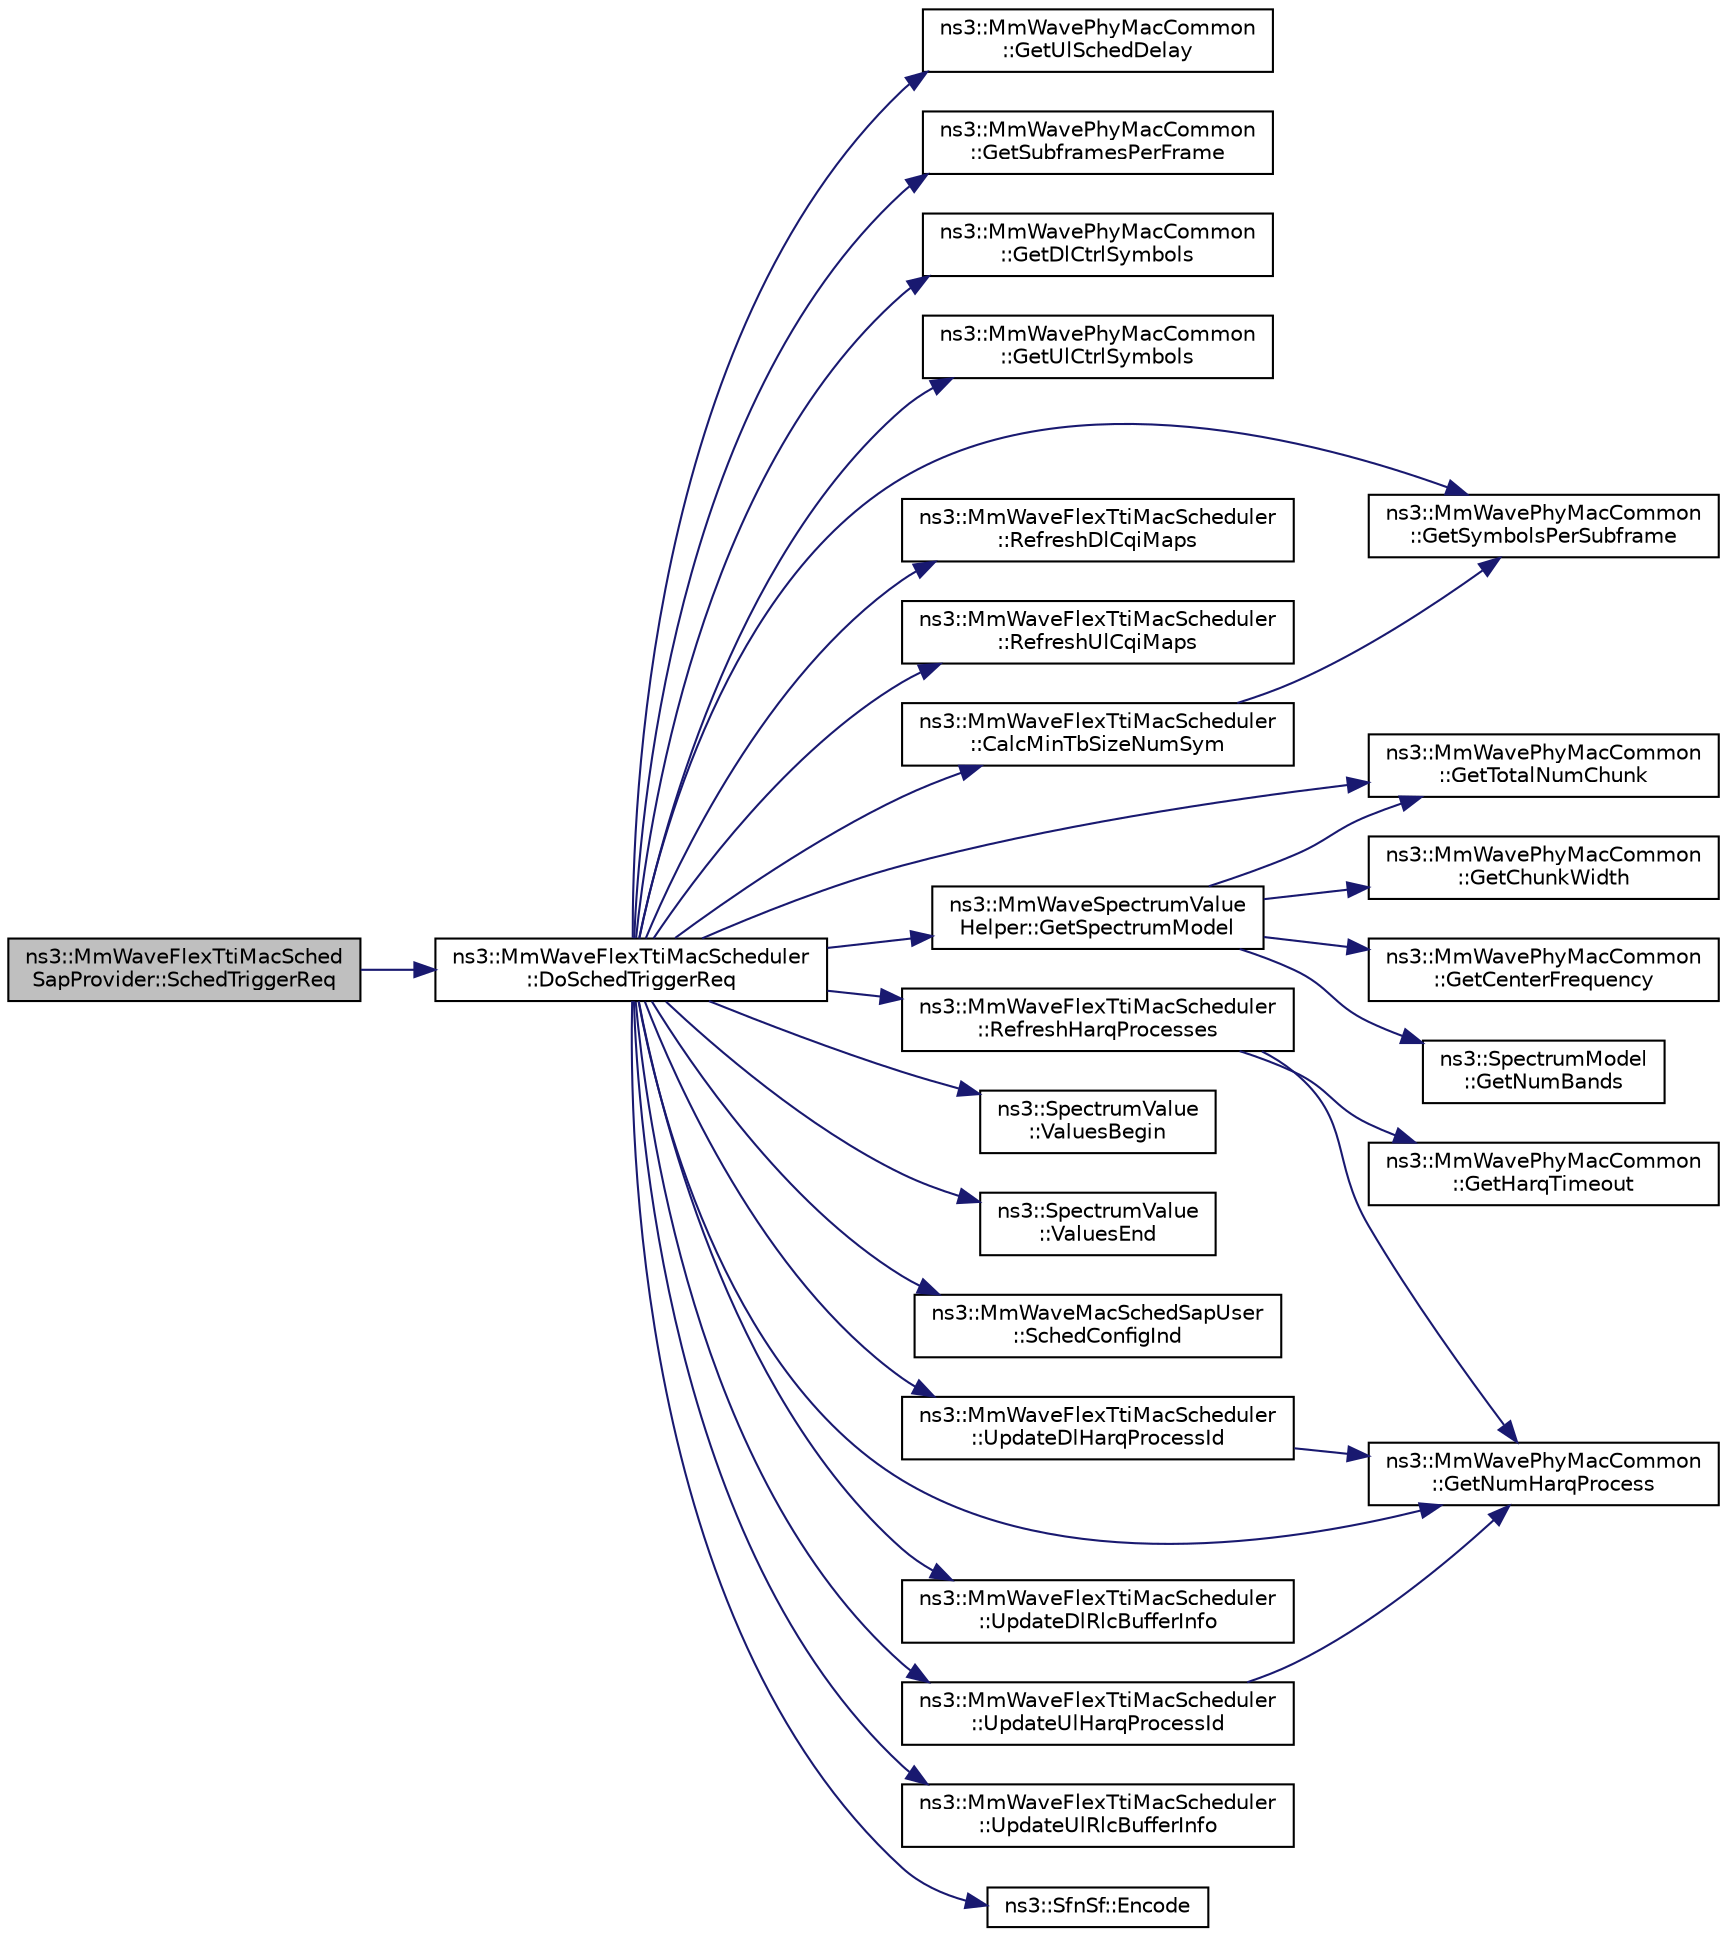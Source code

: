 digraph "ns3::MmWaveFlexTtiMacSchedSapProvider::SchedTriggerReq"
{
  edge [fontname="Helvetica",fontsize="10",labelfontname="Helvetica",labelfontsize="10"];
  node [fontname="Helvetica",fontsize="10",shape=record];
  rankdir="LR";
  Node1 [label="ns3::MmWaveFlexTtiMacSched\lSapProvider::SchedTriggerReq",height=0.2,width=0.4,color="black", fillcolor="grey75", style="filled", fontcolor="black"];
  Node1 -> Node2 [color="midnightblue",fontsize="10",style="solid"];
  Node2 [label="ns3::MmWaveFlexTtiMacScheduler\l::DoSchedTriggerReq",height=0.2,width=0.4,color="black", fillcolor="white", style="filled",URL="$d0/deb/classns3_1_1MmWaveFlexTtiMacScheduler.html#a5e3acc15f9a705902c8471ea47d42be7"];
  Node2 -> Node3 [color="midnightblue",fontsize="10",style="solid"];
  Node3 [label="ns3::MmWavePhyMacCommon\l::GetUlSchedDelay",height=0.2,width=0.4,color="black", fillcolor="white", style="filled",URL="$df/df4/classns3_1_1MmWavePhyMacCommon.html#afd70935ec71838fefe6a8e18198f19cb"];
  Node2 -> Node4 [color="midnightblue",fontsize="10",style="solid"];
  Node4 [label="ns3::MmWavePhyMacCommon\l::GetSubframesPerFrame",height=0.2,width=0.4,color="black", fillcolor="white", style="filled",URL="$df/df4/classns3_1_1MmWavePhyMacCommon.html#a3709cf52f6813eb8ad1af16d95082dc1"];
  Node2 -> Node5 [color="midnightblue",fontsize="10",style="solid"];
  Node5 [label="ns3::MmWavePhyMacCommon\l::GetDlCtrlSymbols",height=0.2,width=0.4,color="black", fillcolor="white", style="filled",URL="$df/df4/classns3_1_1MmWavePhyMacCommon.html#a1be2da684374de93d7f501aab2441b5a"];
  Node2 -> Node6 [color="midnightblue",fontsize="10",style="solid"];
  Node6 [label="ns3::MmWavePhyMacCommon\l::GetUlCtrlSymbols",height=0.2,width=0.4,color="black", fillcolor="white", style="filled",URL="$df/df4/classns3_1_1MmWavePhyMacCommon.html#aa0bf8af14050bc5dc6513fbc86319a9b"];
  Node2 -> Node7 [color="midnightblue",fontsize="10",style="solid"];
  Node7 [label="ns3::MmWavePhyMacCommon\l::GetSymbolsPerSubframe",height=0.2,width=0.4,color="black", fillcolor="white", style="filled",URL="$df/df4/classns3_1_1MmWavePhyMacCommon.html#a2fe835b76e3c689defa413e395cd10cb"];
  Node2 -> Node8 [color="midnightblue",fontsize="10",style="solid"];
  Node8 [label="ns3::MmWaveFlexTtiMacScheduler\l::RefreshDlCqiMaps",height=0.2,width=0.4,color="black", fillcolor="white", style="filled",URL="$d0/deb/classns3_1_1MmWaveFlexTtiMacScheduler.html#a258b38ccd67574a92e83ee7797850a99"];
  Node2 -> Node9 [color="midnightblue",fontsize="10",style="solid"];
  Node9 [label="ns3::MmWaveFlexTtiMacScheduler\l::RefreshUlCqiMaps",height=0.2,width=0.4,color="black", fillcolor="white", style="filled",URL="$d0/deb/classns3_1_1MmWaveFlexTtiMacScheduler.html#a37e57c25e03ec4c1865025f8e5301d32"];
  Node2 -> Node10 [color="midnightblue",fontsize="10",style="solid"];
  Node10 [label="ns3::MmWaveFlexTtiMacScheduler\l::RefreshHarqProcesses",height=0.2,width=0.4,color="black", fillcolor="white", style="filled",URL="$d0/deb/classns3_1_1MmWaveFlexTtiMacScheduler.html#a281920e70bec00820617efef009a83fd",tooltip="Refresh HARQ processes according to the timers. "];
  Node10 -> Node11 [color="midnightblue",fontsize="10",style="solid"];
  Node11 [label="ns3::MmWavePhyMacCommon\l::GetNumHarqProcess",height=0.2,width=0.4,color="black", fillcolor="white", style="filled",URL="$df/df4/classns3_1_1MmWavePhyMacCommon.html#a40773d84172ebeb5aff125f56ebcc5ac"];
  Node10 -> Node12 [color="midnightblue",fontsize="10",style="solid"];
  Node12 [label="ns3::MmWavePhyMacCommon\l::GetHarqTimeout",height=0.2,width=0.4,color="black", fillcolor="white", style="filled",URL="$df/df4/classns3_1_1MmWavePhyMacCommon.html#a6a3b10cda74091e0579e24e3b4dbad80"];
  Node2 -> Node13 [color="midnightblue",fontsize="10",style="solid"];
  Node13 [label="ns3::MmWaveSpectrumValue\lHelper::GetSpectrumModel",height=0.2,width=0.4,color="black", fillcolor="white", style="filled",URL="$d0/d63/classns3_1_1MmWaveSpectrumValueHelper.html#a23fc6693b28bb565a97768b536225b58"];
  Node13 -> Node14 [color="midnightblue",fontsize="10",style="solid"];
  Node14 [label="ns3::MmWavePhyMacCommon\l::GetCenterFrequency",height=0.2,width=0.4,color="black", fillcolor="white", style="filled",URL="$df/df4/classns3_1_1MmWavePhyMacCommon.html#a0850d2e37c7075b9bce242723b722019"];
  Node13 -> Node15 [color="midnightblue",fontsize="10",style="solid"];
  Node15 [label="ns3::MmWavePhyMacCommon\l::GetTotalNumChunk",height=0.2,width=0.4,color="black", fillcolor="white", style="filled",URL="$df/df4/classns3_1_1MmWavePhyMacCommon.html#a97e82c809a351fea9d5058ac1bb4c3c6"];
  Node13 -> Node16 [color="midnightblue",fontsize="10",style="solid"];
  Node16 [label="ns3::SpectrumModel\l::GetNumBands",height=0.2,width=0.4,color="black", fillcolor="white", style="filled",URL="$d2/da4/classns3_1_1SpectrumModel.html#a07c4a1c2f963885dd7fef7f82b20e90b"];
  Node13 -> Node17 [color="midnightblue",fontsize="10",style="solid"];
  Node17 [label="ns3::MmWavePhyMacCommon\l::GetChunkWidth",height=0.2,width=0.4,color="black", fillcolor="white", style="filled",URL="$df/df4/classns3_1_1MmWavePhyMacCommon.html#acc801566d527f1893d67a618ea3be203"];
  Node2 -> Node18 [color="midnightblue",fontsize="10",style="solid"];
  Node18 [label="ns3::SpectrumValue\l::ValuesBegin",height=0.2,width=0.4,color="black", fillcolor="white", style="filled",URL="$d5/d6e/classns3_1_1SpectrumValue.html#a3b1adae7ee52561bf560d7b604d9947d"];
  Node2 -> Node15 [color="midnightblue",fontsize="10",style="solid"];
  Node2 -> Node19 [color="midnightblue",fontsize="10",style="solid"];
  Node19 [label="ns3::SpectrumValue\l::ValuesEnd",height=0.2,width=0.4,color="black", fillcolor="white", style="filled",URL="$d5/d6e/classns3_1_1SpectrumValue.html#aa0e76e888fc6cba3b01bf638b6c4567f"];
  Node2 -> Node20 [color="midnightblue",fontsize="10",style="solid"];
  Node20 [label="ns3::MmWaveMacSchedSapUser\l::SchedConfigInd",height=0.2,width=0.4,color="black", fillcolor="white", style="filled",URL="$d9/d4c/classns3_1_1MmWaveMacSchedSapUser.html#ac164dd52215c3924cf421b56089eece4"];
  Node2 -> Node21 [color="midnightblue",fontsize="10",style="solid"];
  Node21 [label="ns3::MmWaveFlexTtiMacScheduler\l::CalcMinTbSizeNumSym",height=0.2,width=0.4,color="black", fillcolor="white", style="filled",URL="$d0/deb/classns3_1_1MmWaveFlexTtiMacScheduler.html#addc3fd9accbea088f5614954fb0fde62"];
  Node21 -> Node7 [color="midnightblue",fontsize="10",style="solid"];
  Node2 -> Node22 [color="midnightblue",fontsize="10",style="solid"];
  Node22 [label="ns3::MmWaveFlexTtiMacScheduler\l::UpdateDlHarqProcessId",height=0.2,width=0.4,color="black", fillcolor="white", style="filled",URL="$d0/deb/classns3_1_1MmWaveFlexTtiMacScheduler.html#ae6166d2b40f1dc7c8407c7d620a8ea02"];
  Node22 -> Node11 [color="midnightblue",fontsize="10",style="solid"];
  Node2 -> Node11 [color="midnightblue",fontsize="10",style="solid"];
  Node2 -> Node23 [color="midnightblue",fontsize="10",style="solid"];
  Node23 [label="ns3::MmWaveFlexTtiMacScheduler\l::UpdateDlRlcBufferInfo",height=0.2,width=0.4,color="black", fillcolor="white", style="filled",URL="$d0/deb/classns3_1_1MmWaveFlexTtiMacScheduler.html#a596a7a467d1cc60189f6123833df8df8"];
  Node2 -> Node24 [color="midnightblue",fontsize="10",style="solid"];
  Node24 [label="ns3::MmWaveFlexTtiMacScheduler\l::UpdateUlHarqProcessId",height=0.2,width=0.4,color="black", fillcolor="white", style="filled",URL="$d0/deb/classns3_1_1MmWaveFlexTtiMacScheduler.html#a2e7e646b6f8b35625d1284d04c167881"];
  Node24 -> Node11 [color="midnightblue",fontsize="10",style="solid"];
  Node2 -> Node25 [color="midnightblue",fontsize="10",style="solid"];
  Node25 [label="ns3::MmWaveFlexTtiMacScheduler\l::UpdateUlRlcBufferInfo",height=0.2,width=0.4,color="black", fillcolor="white", style="filled",URL="$d0/deb/classns3_1_1MmWaveFlexTtiMacScheduler.html#a3ee98517bf46d32cd07cd55bcc8c9f86"];
  Node2 -> Node26 [color="midnightblue",fontsize="10",style="solid"];
  Node26 [label="ns3::SfnSf::Encode",height=0.2,width=0.4,color="black", fillcolor="white", style="filled",URL="$d6/d81/structns3_1_1SfnSf.html#a9fff81b2b48af70c77e6b2c51d2fd43b"];
}

